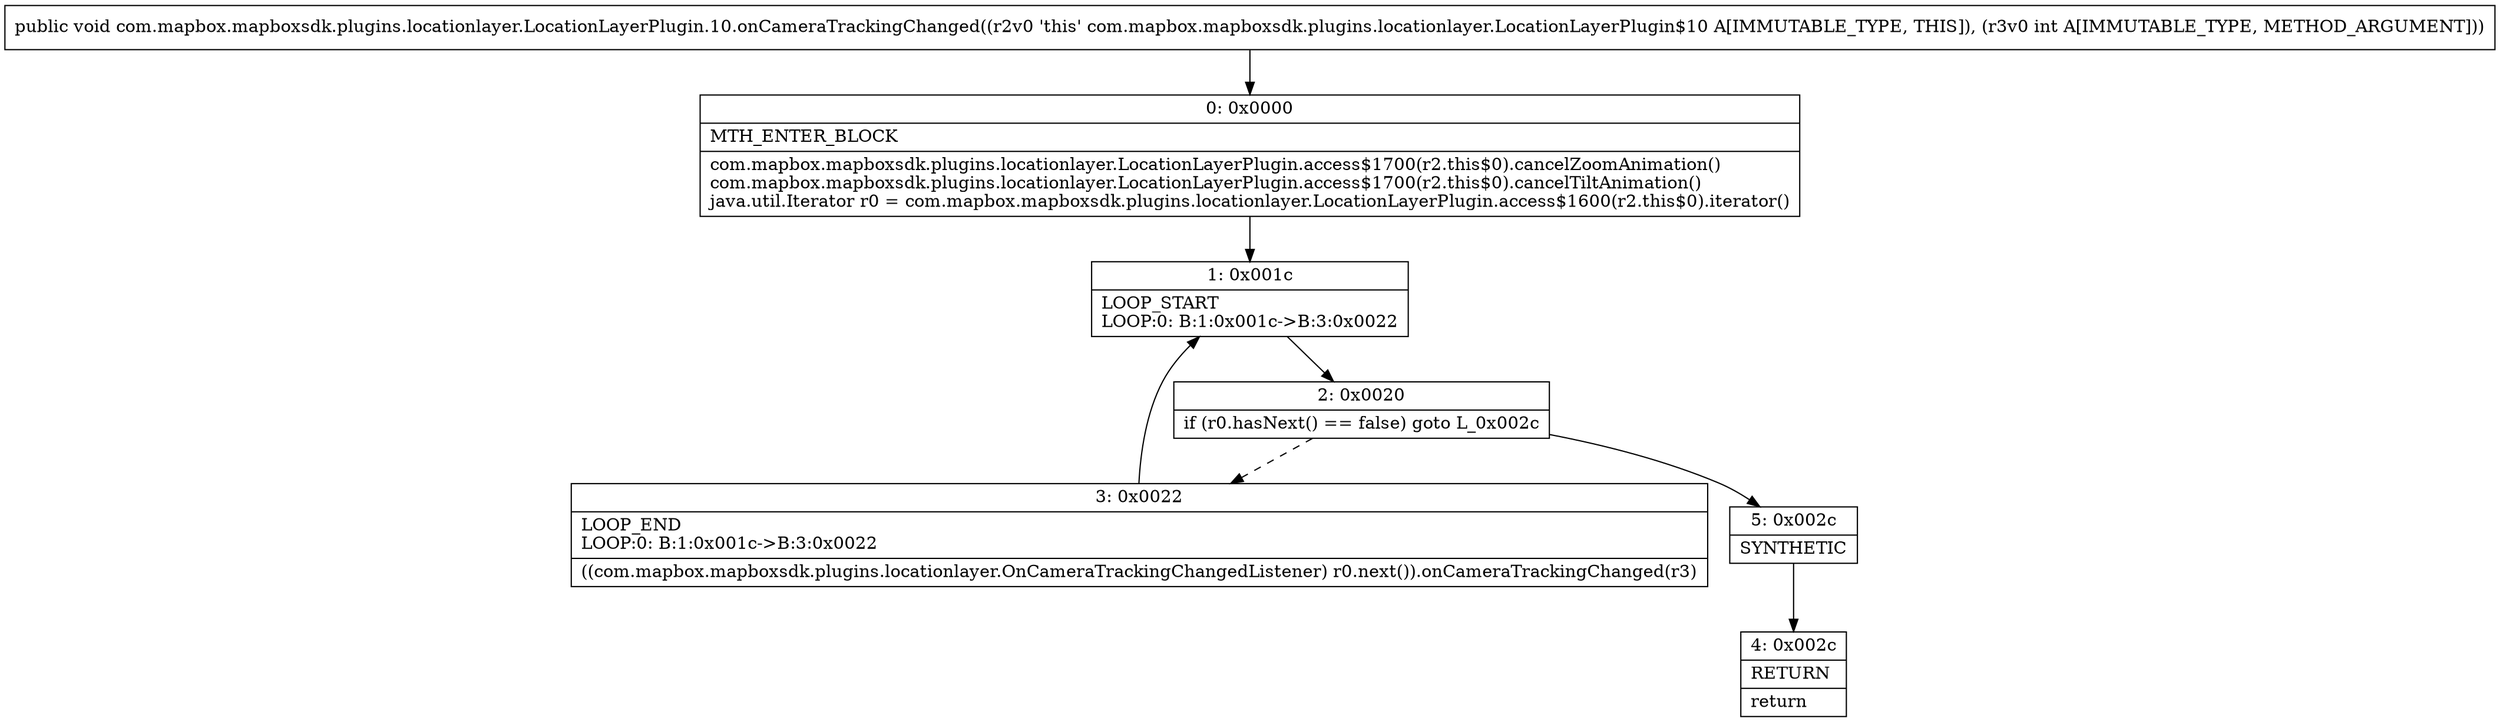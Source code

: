 digraph "CFG forcom.mapbox.mapboxsdk.plugins.locationlayer.LocationLayerPlugin.10.onCameraTrackingChanged(I)V" {
Node_0 [shape=record,label="{0\:\ 0x0000|MTH_ENTER_BLOCK\l|com.mapbox.mapboxsdk.plugins.locationlayer.LocationLayerPlugin.access$1700(r2.this$0).cancelZoomAnimation()\lcom.mapbox.mapboxsdk.plugins.locationlayer.LocationLayerPlugin.access$1700(r2.this$0).cancelTiltAnimation()\ljava.util.Iterator r0 = com.mapbox.mapboxsdk.plugins.locationlayer.LocationLayerPlugin.access$1600(r2.this$0).iterator()\l}"];
Node_1 [shape=record,label="{1\:\ 0x001c|LOOP_START\lLOOP:0: B:1:0x001c\-\>B:3:0x0022\l}"];
Node_2 [shape=record,label="{2\:\ 0x0020|if (r0.hasNext() == false) goto L_0x002c\l}"];
Node_3 [shape=record,label="{3\:\ 0x0022|LOOP_END\lLOOP:0: B:1:0x001c\-\>B:3:0x0022\l|((com.mapbox.mapboxsdk.plugins.locationlayer.OnCameraTrackingChangedListener) r0.next()).onCameraTrackingChanged(r3)\l}"];
Node_4 [shape=record,label="{4\:\ 0x002c|RETURN\l|return\l}"];
Node_5 [shape=record,label="{5\:\ 0x002c|SYNTHETIC\l}"];
MethodNode[shape=record,label="{public void com.mapbox.mapboxsdk.plugins.locationlayer.LocationLayerPlugin.10.onCameraTrackingChanged((r2v0 'this' com.mapbox.mapboxsdk.plugins.locationlayer.LocationLayerPlugin$10 A[IMMUTABLE_TYPE, THIS]), (r3v0 int A[IMMUTABLE_TYPE, METHOD_ARGUMENT])) }"];
MethodNode -> Node_0;
Node_0 -> Node_1;
Node_1 -> Node_2;
Node_2 -> Node_3[style=dashed];
Node_2 -> Node_5;
Node_3 -> Node_1;
Node_5 -> Node_4;
}

